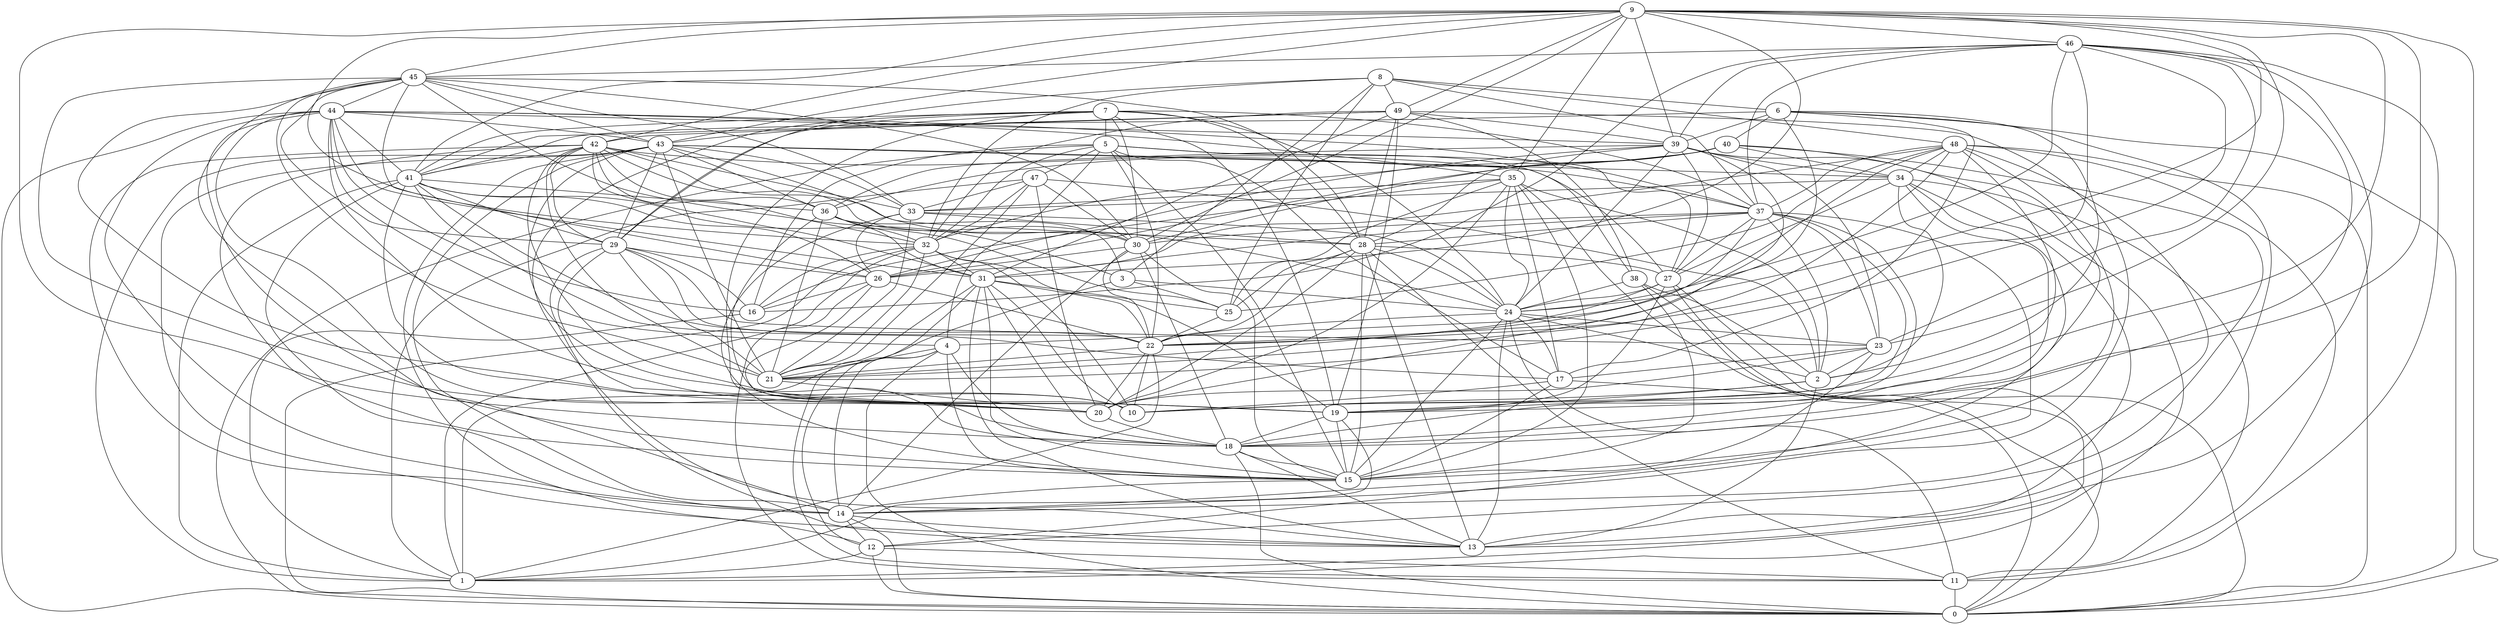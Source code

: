 digraph GG_graph {

subgraph G_graph {
edge [color = black]
"33" -> "21" [dir = none]
"33" -> "26" [dir = none]
"33" -> "15" [dir = none]
"47" -> "33" [dir = none]
"47" -> "30" [dir = none]
"47" -> "32" [dir = none]
"47" -> "21" [dir = none]
"8" -> "25" [dir = none]
"8" -> "32" [dir = none]
"8" -> "6" [dir = none]
"38" -> "24" [dir = none]
"38" -> "0" [dir = none]
"38" -> "15" [dir = none]
"20" -> "18" [dir = none]
"22" -> "1" [dir = none]
"22" -> "20" [dir = none]
"29" -> "21" [dir = none]
"29" -> "26" [dir = none]
"29" -> "13" [dir = none]
"29" -> "16" [dir = none]
"26" -> "22" [dir = none]
"26" -> "16" [dir = none]
"32" -> "16" [dir = none]
"32" -> "31" [dir = none]
"32" -> "19" [dir = none]
"32" -> "0" [dir = none]
"5" -> "4" [dir = none]
"5" -> "22" [dir = none]
"5" -> "15" [dir = none]
"5" -> "17" [dir = none]
"40" -> "26" [dir = none]
"40" -> "36" [dir = none]
"40" -> "32" [dir = none]
"40" -> "12" [dir = none]
"17" -> "10" [dir = none]
"17" -> "15" [dir = none]
"7" -> "30" [dir = none]
"7" -> "37" [dir = none]
"7" -> "24" [dir = none]
"7" -> "41" [dir = none]
"35" -> "20" [dir = none]
"35" -> "24" [dir = none]
"35" -> "17" [dir = none]
"27" -> "24" [dir = none]
"27" -> "19" [dir = none]
"15" -> "14" [dir = none]
"34" -> "11" [dir = none]
"34" -> "27" [dir = none]
"34" -> "13" [dir = none]
"34" -> "14" [dir = none]
"34" -> "2" [dir = none]
"14" -> "12" [dir = none]
"14" -> "13" [dir = none]
"37" -> "2" [dir = none]
"37" -> "22" [dir = none]
"37" -> "28" [dir = none]
"19" -> "15" [dir = none]
"19" -> "18" [dir = none]
"45" -> "44" [dir = none]
"45" -> "28" [dir = none]
"45" -> "43" [dir = none]
"45" -> "21" [dir = none]
"45" -> "30" [dir = none]
"45" -> "3" [dir = none]
"3" -> "24" [dir = none]
"3" -> "1" [dir = none]
"6" -> "39" [dir = none]
"6" -> "22" [dir = none]
"6" -> "13" [dir = none]
"6" -> "17" [dir = none]
"30" -> "15" [dir = none]
"30" -> "18" [dir = none]
"46" -> "39" [dir = none]
"46" -> "21" [dir = none]
"46" -> "11" [dir = none]
"46" -> "18" [dir = none]
"41" -> "10" [dir = none]
"41" -> "1" [dir = none]
"41" -> "22" [dir = none]
"41" -> "36" [dir = none]
"41" -> "17" [dir = none]
"41" -> "25" [dir = none]
"28" -> "25" [dir = none]
"28" -> "22" [dir = none]
"28" -> "13" [dir = none]
"28" -> "15" [dir = none]
"28" -> "24" [dir = none]
"28" -> "11" [dir = none]
"28" -> "27" [dir = none]
"48" -> "25" [dir = none]
"48" -> "14" [dir = none]
"48" -> "11" [dir = none]
"48" -> "37" [dir = none]
"48" -> "26" [dir = none]
"18" -> "15" [dir = none]
"9" -> "0" [dir = none]
"9" -> "43" [dir = none]
"9" -> "45" [dir = none]
"9" -> "19" [dir = none]
"9" -> "30" [dir = none]
"9" -> "23" [dir = none]
"9" -> "18" [dir = none]
"36" -> "3" [dir = none]
"36" -> "32" [dir = none]
"43" -> "34" [dir = none]
"43" -> "12" [dir = none]
"43" -> "1" [dir = none]
"43" -> "18" [dir = none]
"4" -> "18" [dir = none]
"4" -> "15" [dir = none]
"2" -> "13" [dir = none]
"42" -> "32" [dir = none]
"42" -> "37" [dir = none]
"42" -> "30" [dir = none]
"42" -> "28" [dir = none]
"42" -> "19" [dir = none]
"42" -> "14" [dir = none]
"42" -> "29" [dir = none]
"49" -> "41" [dir = none]
"49" -> "31" [dir = none]
"49" -> "28" [dir = none]
"39" -> "36" [dir = none]
"39" -> "23" [dir = none]
"39" -> "34" [dir = none]
"39" -> "1" [dir = none]
"44" -> "37" [dir = none]
"44" -> "35" [dir = none]
"44" -> "19" [dir = none]
"44" -> "0" [dir = none]
"44" -> "10" [dir = none]
"44" -> "41" [dir = none]
"44" -> "31" [dir = none]
"44" -> "14" [dir = none]
"44" -> "39" [dir = none]
"24" -> "17" [dir = none]
"24" -> "11" [dir = none]
"31" -> "18" [dir = none]
"31" -> "22" [dir = none]
"31" -> "10" [dir = none]
"31" -> "25" [dir = none]
"31" -> "11" [dir = none]
"31" -> "21" [dir = none]
"31" -> "13" [dir = none]
"23" -> "2" [dir = none]
"23" -> "17" [dir = none]
"23" -> "20" [dir = none]
"23" -> "15" [dir = none]
"42" -> "36" [dir = none]
"46" -> "22" [dir = none]
"9" -> "42" [dir = none]
"19" -> "1" [dir = none]
"37" -> "23" [dir = none]
"43" -> "33" [dir = none]
"9" -> "32" [dir = none]
"37" -> "18" [dir = none]
"37" -> "27" [dir = none]
"33" -> "28" [dir = none]
"2" -> "10" [dir = none]
"42" -> "21" [dir = none]
"5" -> "16" [dir = none]
"46" -> "37" [dir = none]
"34" -> "33" [dir = none]
"40" -> "34" [dir = none]
"30" -> "22" [dir = none]
"22" -> "10" [dir = none]
"44" -> "16" [dir = none]
"29" -> "22" [dir = none]
"43" -> "36" [dir = none]
"39" -> "26" [dir = none]
"37" -> "31" [dir = none]
"24" -> "13" [dir = none]
"9" -> "46" [dir = none]
"12" -> "0" [dir = none]
"6" -> "2" [dir = none]
"16" -> "1" [dir = none]
"45" -> "29" [dir = none]
"41" -> "26" [dir = none]
"7" -> "13" [dir = none]
"27" -> "1" [dir = none]
"7" -> "43" [dir = none]
"29" -> "20" [dir = none]
"49" -> "42" [dir = none]
"48" -> "15" [dir = none]
"35" -> "33" [dir = none]
"14" -> "0" [dir = none]
"9" -> "35" [dir = none]
"34" -> "18" [dir = none]
"9" -> "39" [dir = none]
"22" -> "21" [dir = none]
"9" -> "10" [dir = none]
"30" -> "26" [dir = none]
"32" -> "1" [dir = none]
"46" -> "16" [dir = none]
"7" -> "28" [dir = none]
"39" -> "27" [dir = none]
"48" -> "4" [dir = none]
"43" -> "24" [dir = none]
"36" -> "21" [dir = none]
"6" -> "0" [dir = none]
"49" -> "19" [dir = none]
"42" -> "41" [dir = none]
"39" -> "28" [dir = none]
"37" -> "30" [dir = none]
"2" -> "19" [dir = none]
"7" -> "20" [dir = none]
"45" -> "26" [dir = none]
"39" -> "24" [dir = none]
"29" -> "23" [dir = none]
"37" -> "19" [dir = none]
"4" -> "21" [dir = none]
"33" -> "24" [dir = none]
"43" -> "27" [dir = none]
"9" -> "41" [dir = none]
"35" -> "25" [dir = none]
"24" -> "2" [dir = none]
"45" -> "20" [dir = none]
"5" -> "27" [dir = none]
"35" -> "15" [dir = none]
"27" -> "0" [dir = none]
"24" -> "15" [dir = none]
"24" -> "23" [dir = none]
"3" -> "25" [dir = none]
"43" -> "13" [dir = none]
"27" -> "21" [dir = none]
"45" -> "19" [dir = none]
"7" -> "5" [dir = none]
"6" -> "40" [dir = none]
"38" -> "2" [dir = none]
"48" -> "34" [dir = none]
"36" -> "31" [dir = none]
"28" -> "20" [dir = none]
"46" -> "24" [dir = none]
"8" -> "49" [dir = none]
"4" -> "0" [dir = none]
"47" -> "2" [dir = none]
"49" -> "32" [dir = none]
"5" -> "47" [dir = none]
"49" -> "39" [dir = none]
"39" -> "20" [dir = none]
"49" -> "38" [dir = none]
"12" -> "11" [dir = none]
"43" -> "21" [dir = none]
"46" -> "45" [dir = none]
"8" -> "48" [dir = none]
"48" -> "0" [dir = none]
"48" -> "10" [dir = none]
"37" -> "12" [dir = none]
"25" -> "22" [dir = none]
"35" -> "0" [dir = none]
"32" -> "10" [dir = none]
"42" -> "31" [dir = none]
"21" -> "20" [dir = none]
"48" -> "21" [dir = none]
"6" -> "41" [dir = none]
"44" -> "4" [dir = none]
"43" -> "29" [dir = none]
"5" -> "32" [dir = none]
"46" -> "23" [dir = none]
"42" -> "15" [dir = none]
"46" -> "13" [dir = none]
"4" -> "12" [dir = none]
"47" -> "20" [dir = none]
"45" -> "14" [dir = none]
"24" -> "22" [dir = none]
"4" -> "14" [dir = none]
"36" -> "10" [dir = none]
"40" -> "30" [dir = none]
"8" -> "37" [dir = none]
"36" -> "30" [dir = none]
"26" -> "18" [dir = none]
"45" -> "33" [dir = none]
"44" -> "15" [dir = none]
"5" -> "0" [dir = none]
"42" -> "33" [dir = none]
"8" -> "3" [dir = none]
"18" -> "0" [dir = none]
"9" -> "49" [dir = none]
"5" -> "38" [dir = none]
"9" -> "31" [dir = none]
"40" -> "18" [dir = none]
"35" -> "16" [dir = none]
"41" -> "29" [dir = none]
"17" -> "0" [dir = none]
"30" -> "14" [dir = none]
"44" -> "43" [dir = none]
"8" -> "29" [dir = none]
"12" -> "1" [dir = none]
"9" -> "24" [dir = none]
"43" -> "14" [dir = none]
"7" -> "19" [dir = none]
"11" -> "0" [dir = none]
"41" -> "14" [dir = none]
"7" -> "29" [dir = none]
"26" -> "11" [dir = none]
"47" -> "1" [dir = none]
"18" -> "13" [dir = none]
"35" -> "2" [dir = none]
"32" -> "21" [dir = none]
"49" -> "14" [dir = none]
"31" -> "15" [dir = none]
}

}
